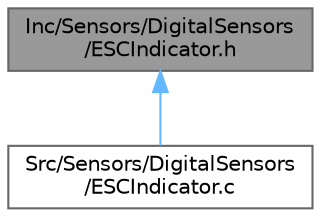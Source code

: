 digraph "Inc/Sensors/DigitalSensors/ESCIndicator.h"
{
 // LATEX_PDF_SIZE
  bgcolor="transparent";
  edge [fontname=Helvetica,fontsize=10,labelfontname=Helvetica,labelfontsize=10];
  node [fontname=Helvetica,fontsize=10,shape=box,height=0.2,width=0.4];
  Node1 [label="Inc/Sensors/DigitalSensors\l/ESCIndicator.h",height=0.2,width=0.4,color="gray40", fillcolor="grey60", style="filled", fontcolor="black",tooltip=" "];
  Node1 -> Node2 [dir="back",color="steelblue1",style="solid"];
  Node2 [label="Src/Sensors/DigitalSensors\l/ESCIndicator.c",height=0.2,width=0.4,color="grey40", fillcolor="white", style="filled",URL="$ESCIndicator_8c.html",tooltip=" "];
}
